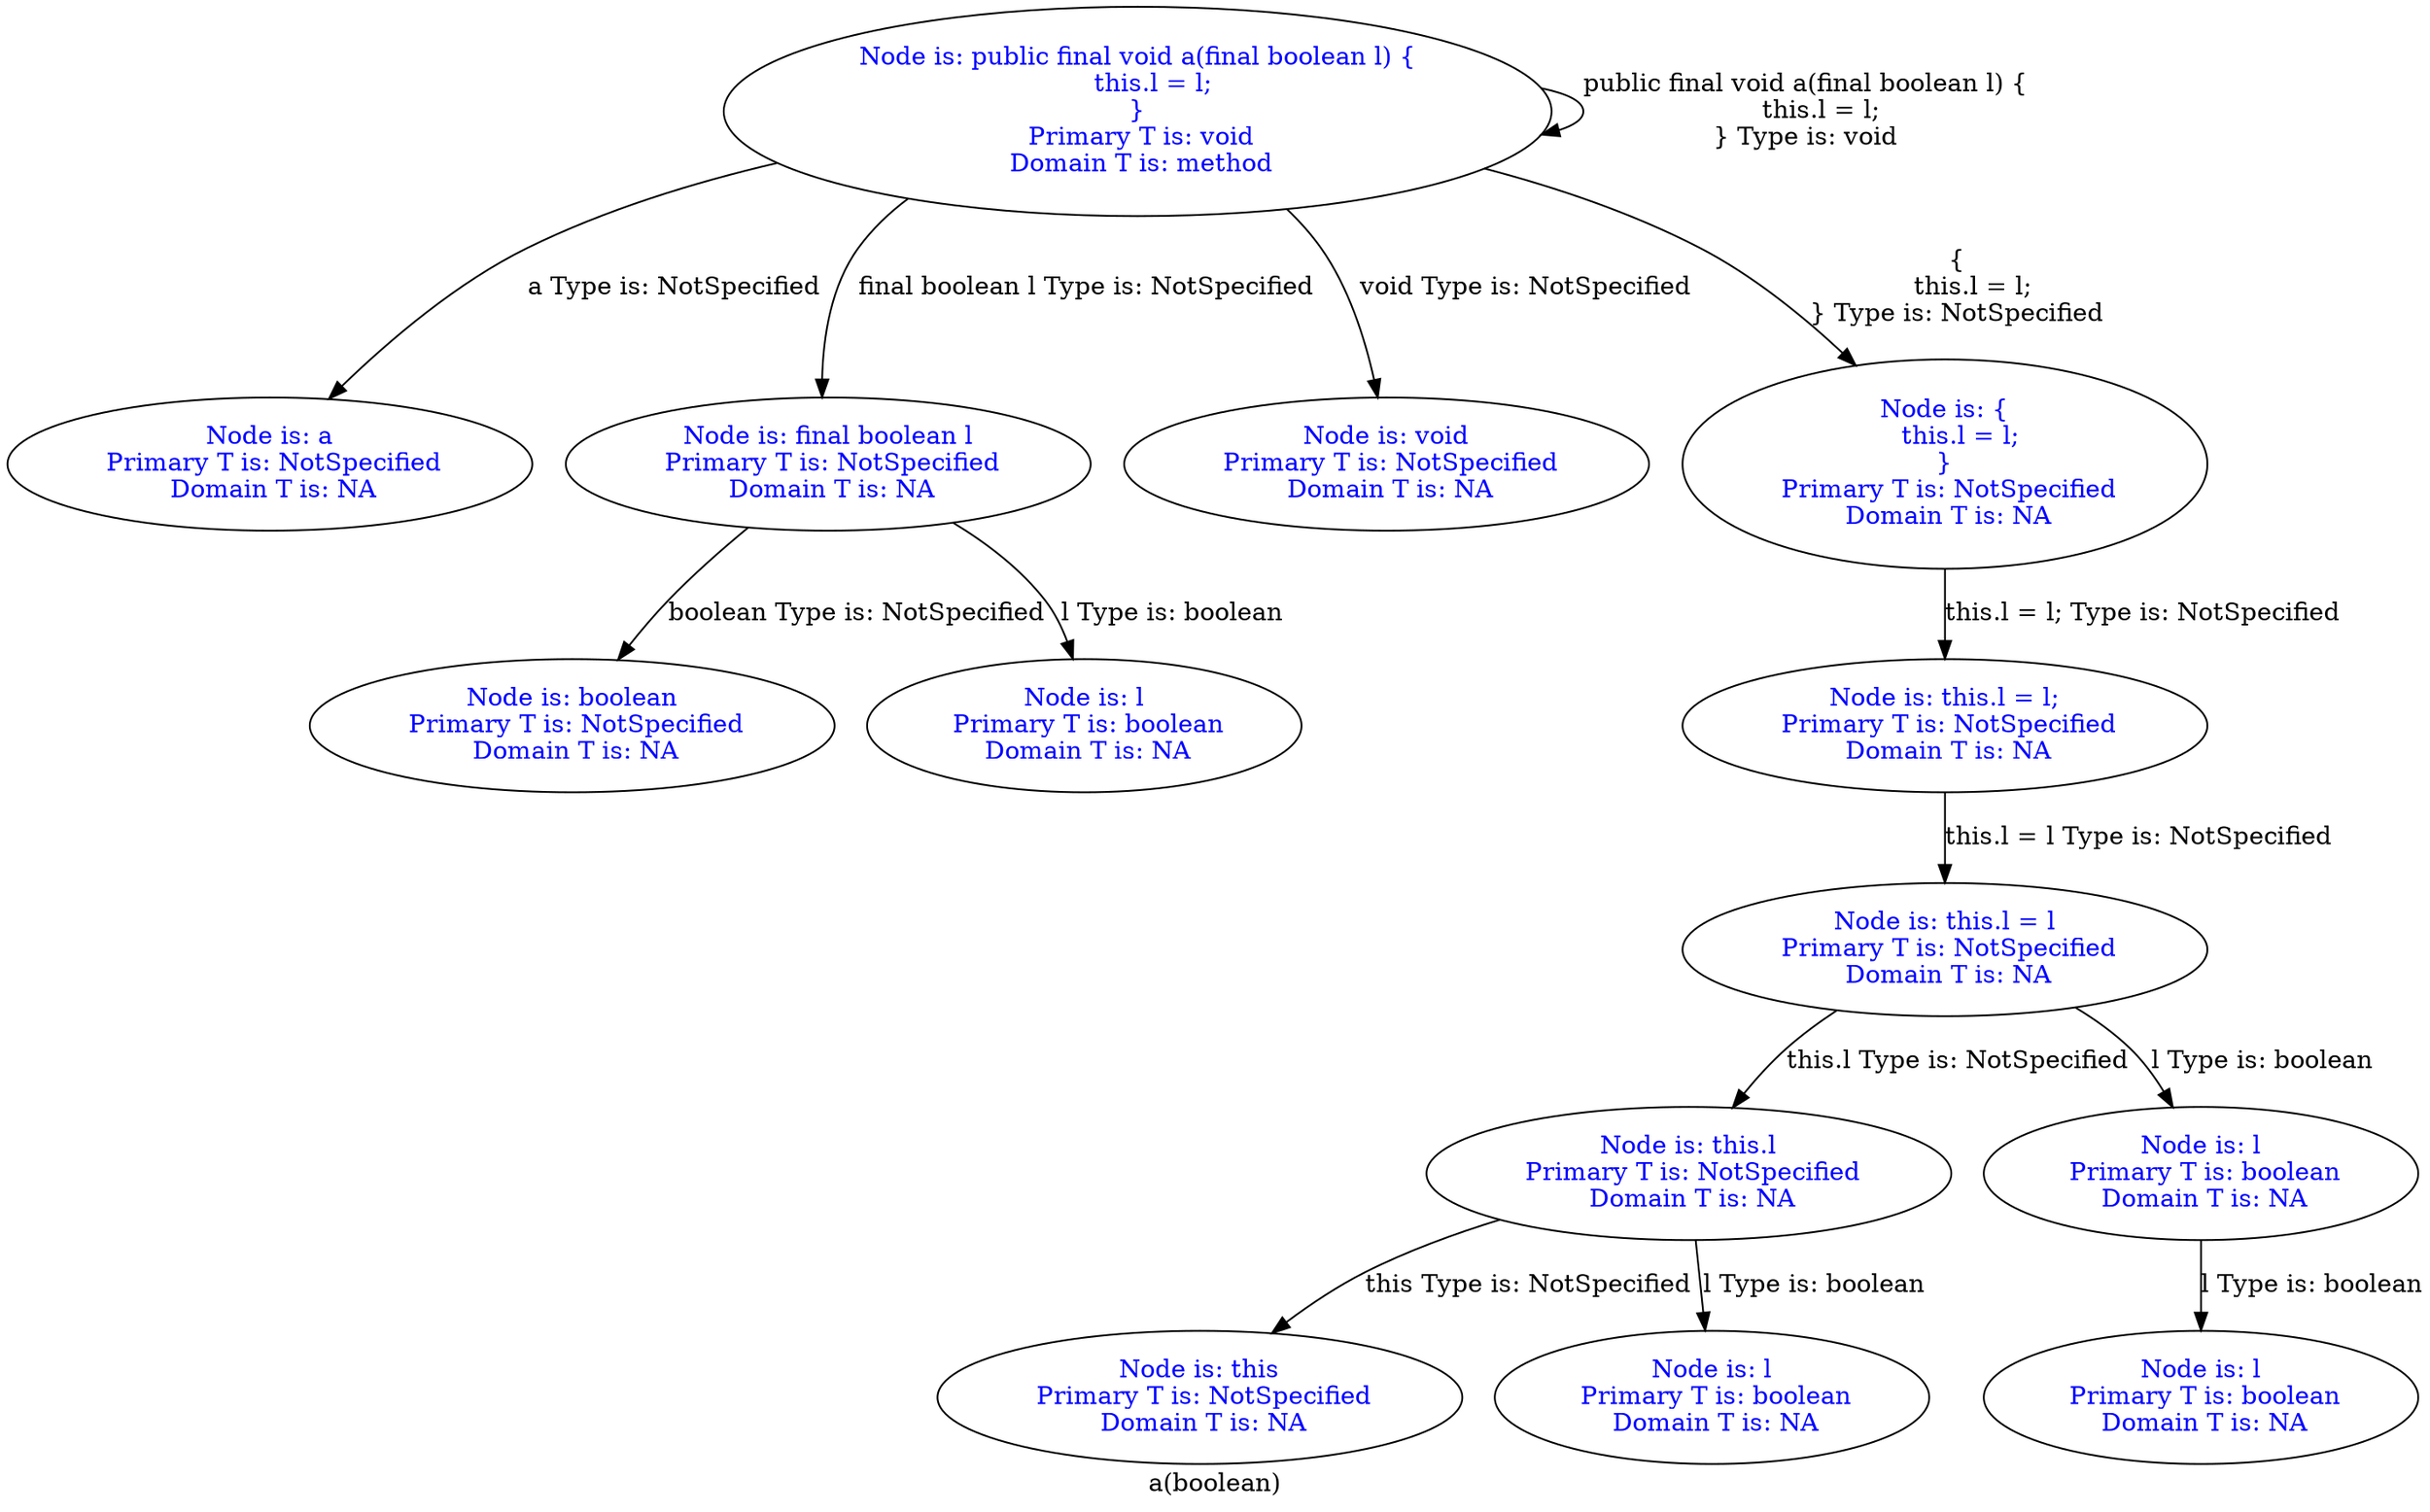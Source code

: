 digraph "a(boolean)" {
 label="a(boolean)"
{
 node [shape=box]} 
289 -> 289[label="public final void a(final boolean l) {
    this.l = l;
} Type is: void"];
289[label="Node is: public final void a(final boolean l) {
    this.l = l;
}
 Primary T is: void
 Domain T is: method",fontcolor="blue"];
  289 -> 290[label="a Type is: NotSpecified"];
290[label="Node is: a
 Primary T is: NotSpecified
 Domain T is: NA",fontcolor="blue"];
  289 -> 291[label="final boolean l Type is: NotSpecified"];
291[label="Node is: final boolean l
 Primary T is: NotSpecified
 Domain T is: NA",fontcolor="blue"];
  291 -> 292[label="boolean Type is: NotSpecified"];
292[label="Node is: boolean
 Primary T is: NotSpecified
 Domain T is: NA",fontcolor="blue"];
  291 -> 293[label="l Type is: boolean"];
293[label="Node is: l
 Primary T is: boolean
 Domain T is: NA",fontcolor="blue"];
  289 -> 294[label="void Type is: NotSpecified"];
294[label="Node is: void
 Primary T is: NotSpecified
 Domain T is: NA",fontcolor="blue"];
  289 -> 295[label="{
    this.l = l;
} Type is: NotSpecified"];
295[label="Node is: {
    this.l = l;
}
 Primary T is: NotSpecified
 Domain T is: NA",fontcolor="blue"];
  295 -> 296[label="this.l = l; Type is: NotSpecified"];
296[label="Node is: this.l = l;
 Primary T is: NotSpecified
 Domain T is: NA",fontcolor="blue"];
  296 -> 297[label="this.l = l Type is: NotSpecified"];
297[label="Node is: this.l = l
 Primary T is: NotSpecified
 Domain T is: NA",fontcolor="blue"];
  297 -> 298[label="this.l Type is: NotSpecified"];
298[label="Node is: this.l
 Primary T is: NotSpecified
 Domain T is: NA",fontcolor="blue"];
  298 -> 299[label="this Type is: NotSpecified"];
299[label="Node is: this
 Primary T is: NotSpecified
 Domain T is: NA",fontcolor="blue"];
  298 -> 300[label="l Type is: boolean"];
300[label="Node is: l
 Primary T is: boolean
 Domain T is: NA",fontcolor="blue"];
  297 -> 301[label="l Type is: boolean"];
301[label="Node is: l
 Primary T is: boolean
 Domain T is: NA",fontcolor="blue"];
  301 -> 302[label="l Type is: boolean"];
302[label="Node is: l
 Primary T is: boolean
 Domain T is: NA",fontcolor="blue"];
  }
